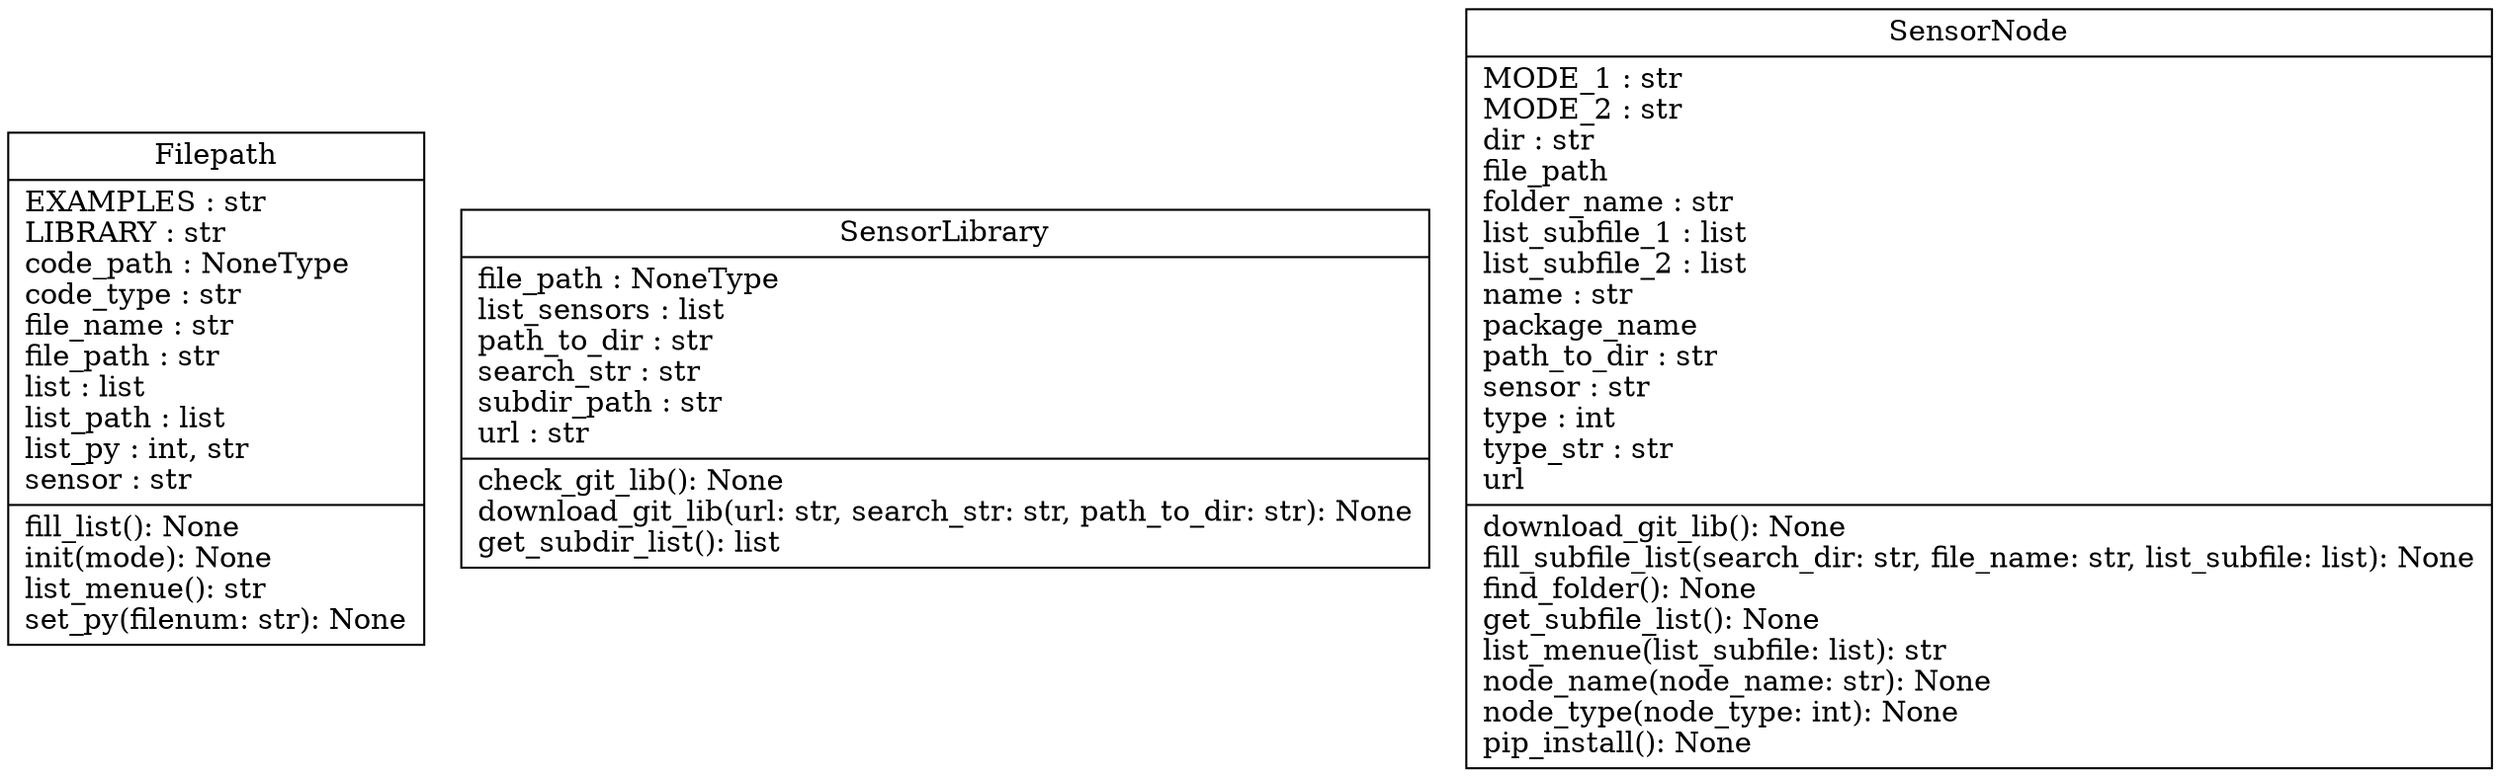 digraph "classes" {
rankdir=BT
charset="utf-8"
"helper.SensorNode.Filepath" [color="black", fontcolor="black", label="{Filepath|EXAMPLES : str\lLIBRARY : str\lcode_path : NoneType\lcode_type : str\lfile_name : str\lfile_path : str\llist : list\llist_path : list\llist_py : int, str\lsensor : str\l|fill_list(): None\linit(mode): None\llist_menue(): str\lset_py(filenum: str): None\l}", shape="record", style="solid"];
"helper.SensorLibrary" [color="black", fontcolor="black", label="{SensorLibrary|file_path : NoneType\llist_sensors : list\lpath_to_dir : str\lsearch_str : str\lsubdir_path : str\lurl : str\l|check_git_lib(): None\ldownload_git_lib(url: str, search_str: str, path_to_dir: str): None\lget_subdir_list(): list\l}", shape="record", style="solid"];
"helper.SensorNode" [color="black", fontcolor="black", label="{SensorNode|MODE_1 : str\lMODE_2 : str\ldir : str\lfile_path\lfolder_name : str\llist_subfile_1 : list\llist_subfile_2 : list\lname : str\lpackage_name\lpath_to_dir : str\lsensor : str\ltype : int\ltype_str : str\lurl\l|download_git_lib(): None\lfill_subfile_list(search_dir: str, file_name: str, list_subfile: list): None\lfind_folder(): None\lget_subfile_list(): None\llist_menue(list_subfile: list): str\lnode_name(node_name: str): None\lnode_type(node_type: int): None\lpip_install(): None\l}", shape="record", style="solid"];
}
